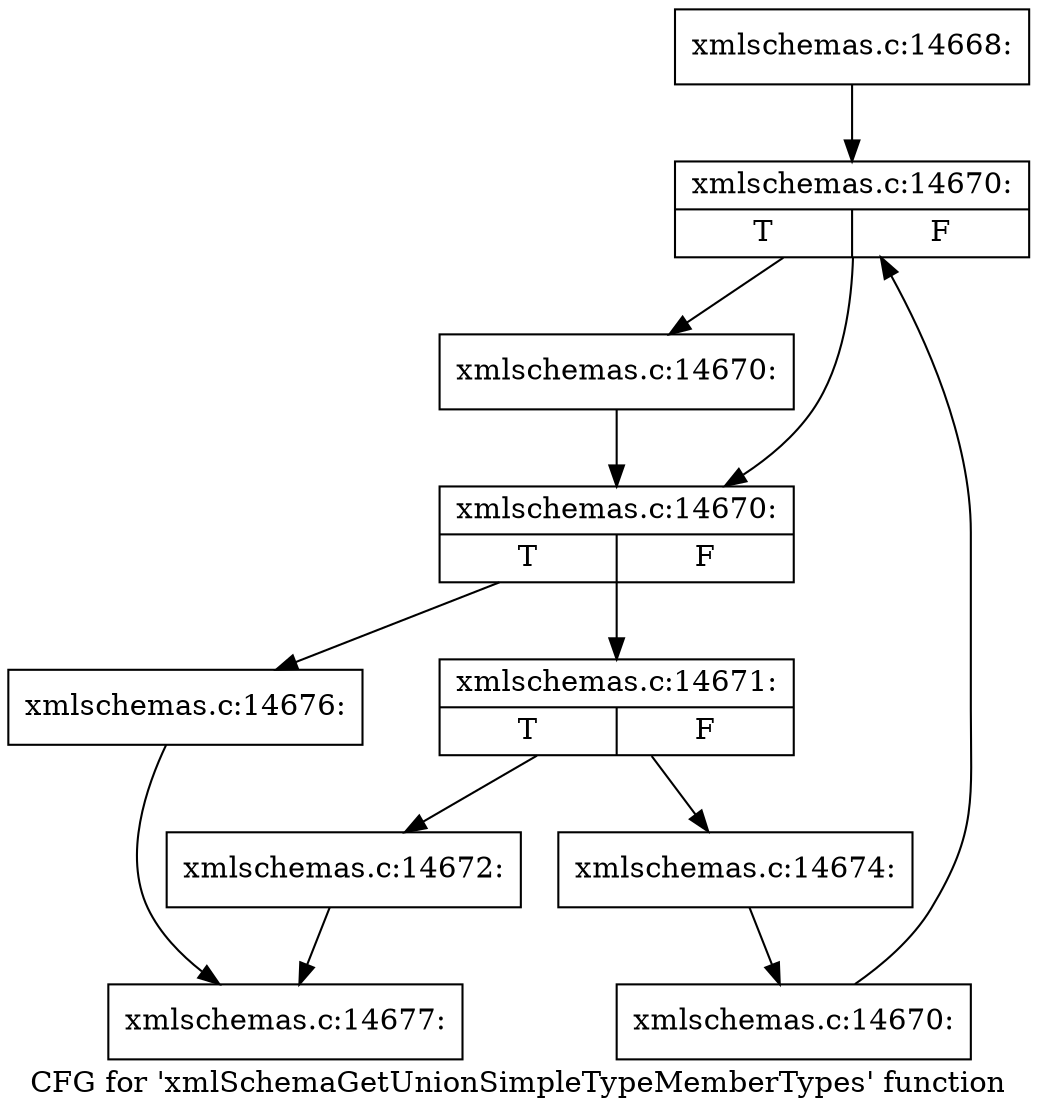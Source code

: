 digraph "CFG for 'xmlSchemaGetUnionSimpleTypeMemberTypes' function" {
	label="CFG for 'xmlSchemaGetUnionSimpleTypeMemberTypes' function";

	Node0x55d0263bf470 [shape=record,label="{xmlschemas.c:14668:}"];
	Node0x55d0263bf470 -> Node0x55d0263c2ff0;
	Node0x55d0263c2ff0 [shape=record,label="{xmlschemas.c:14670:|{<s0>T|<s1>F}}"];
	Node0x55d0263c2ff0 -> Node0x55d0263c50e0;
	Node0x55d0263c2ff0 -> Node0x55d0263c5090;
	Node0x55d0263c50e0 [shape=record,label="{xmlschemas.c:14670:}"];
	Node0x55d0263c50e0 -> Node0x55d0263c5090;
	Node0x55d0263c5090 [shape=record,label="{xmlschemas.c:14670:|{<s0>T|<s1>F}}"];
	Node0x55d0263c5090 -> Node0x55d0263c5610;
	Node0x55d0263c5090 -> Node0x55d0263bf370;
	Node0x55d0263c5610 [shape=record,label="{xmlschemas.c:14671:|{<s0>T|<s1>F}}"];
	Node0x55d0263c5610 -> Node0x55d0263c57c0;
	Node0x55d0263c5610 -> Node0x55d0263c5860;
	Node0x55d0263c57c0 [shape=record,label="{xmlschemas.c:14672:}"];
	Node0x55d0263c57c0 -> Node0x55d0263bf4c0;
	Node0x55d0263c5860 [shape=record,label="{xmlschemas.c:14674:}"];
	Node0x55d0263c5860 -> Node0x55d0263c5810;
	Node0x55d0263c5810 [shape=record,label="{xmlschemas.c:14670:}"];
	Node0x55d0263c5810 -> Node0x55d0263c2ff0;
	Node0x55d0263bf370 [shape=record,label="{xmlschemas.c:14676:}"];
	Node0x55d0263bf370 -> Node0x55d0263bf4c0;
	Node0x55d0263bf4c0 [shape=record,label="{xmlschemas.c:14677:}"];
}
